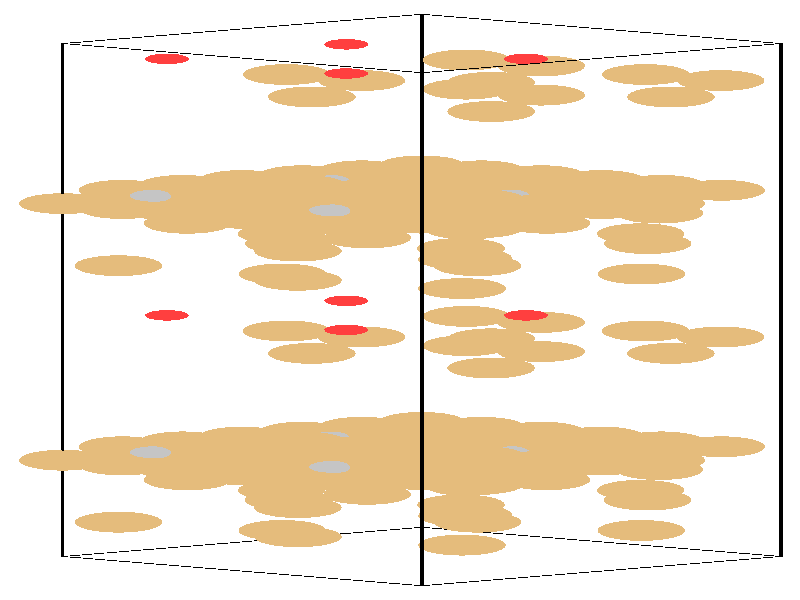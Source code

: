 #include "colors.inc"
#include "finish.inc"

global_settings {assumed_gamma 1 max_trace_level 6}
background {color White}
camera {orthographic
  right -24.13*x up 76.08*y
  direction 1.00*z
  location <0,0,50.00> look_at <0,0,0>}
light_source {<  2.00,   3.00,  40.00> color White
  area_light <0.70, 0, 0>, <0, 0.70, 0>, 3, 3
  adaptive 1 jitter}

#declare simple = finish {phong 0.7}
#declare pale = finish {ambient .5 diffuse .85 roughness .001 specular 0.200 }
#declare intermediate = finish {ambient 0.3 diffuse 0.6 specular 0.10 roughness 0.04 }
#declare vmd = finish {ambient .0 diffuse .65 phong 0.1 phong_size 40. specular 0.500 }
#declare jmol = finish {ambient .2 diffuse .6 specular 1 roughness .001 metallic}
#declare ase2 = finish {ambient 0.05 brilliance 3 diffuse 0.6 metallic specular 0.70 roughness 0.04 reflection 0.15}
#declare ase3 = finish {ambient .15 brilliance 2 diffuse .6 metallic specular 1. roughness .001 reflection .0}
#declare glass = finish {ambient .05 diffuse .3 specular 1. roughness .001}
#declare glass2 = finish {ambient .0 diffuse .3 specular 1. reflection .25 roughness .001}
#declare Rcell = 0.050;
#declare Rbond = 0.100;

#macro atom(LOC, R, COL, TRANS, FIN)
  sphere{LOC, R texture{pigment{color COL transmit TRANS} finish{FIN}}}
#end
#macro constrain(LOC, R, COL, TRANS FIN)
union{torus{R, Rcell rotate 45*z texture{pigment{color COL transmit TRANS} finish{FIN}}}
      torus{R, Rcell rotate -45*z texture{pigment{color COL transmit TRANS} finish{FIN}}}
      translate LOC}
#end

cylinder {<-10.17, -32.52, -33.83>, <  0.66, -36.23, -23.65>, Rcell pigment {Black}}
cylinder {<  0.66, -28.82, -44.00>, < 11.49, -32.52, -33.83>, Rcell pigment {Black}}
cylinder {<  0.66,  36.23, -20.33>, < 11.49,  32.52, -10.15>, Rcell pigment {Black}}
cylinder {<-10.17,  32.52, -10.15>, <  0.66,  28.82,   0.03>, Rcell pigment {Black}}
cylinder {<-10.17, -32.52, -33.83>, <  0.66, -28.82, -44.00>, Rcell pigment {Black}}
cylinder {<  0.66, -36.23, -23.65>, < 11.49, -32.52, -33.83>, Rcell pigment {Black}}
cylinder {<  0.66,  28.82,   0.03>, < 11.49,  32.52, -10.15>, Rcell pigment {Black}}
cylinder {<-10.17,  32.52, -10.15>, <  0.66,  36.23, -20.33>, Rcell pigment {Black}}
cylinder {<-10.17, -32.52, -33.83>, <-10.17,  32.52, -10.15>, Rcell pigment {Black}}
cylinder {<  0.66, -36.23, -23.65>, <  0.66,  28.82,   0.03>, Rcell pigment {Black}}
cylinder {< 11.49, -32.52, -33.83>, < 11.49,  32.52, -10.15>, Rcell pigment {Black}}
cylinder {<  0.66, -28.82, -44.00>, <  0.66,  36.23, -20.33>, Rcell pigment {Black}}
atom(<-10.17, -20.31, -29.38>, 1.32, rgb <0.78, 0.50, 0.20>, 0.0, ase3) // #0 
atom(< -8.37, -20.92, -27.68>, 1.32, rgb <0.78, 0.50, 0.20>, 0.0, ase3) // #1 
atom(< -6.56, -21.54, -25.99>, 1.32, rgb <0.78, 0.50, 0.20>, 0.0, ase3) // #2 
atom(< -8.37, -19.69, -31.08>, 1.32, rgb <0.78, 0.50, 0.20>, 0.0, ase3) // #3 
atom(< -6.56, -20.31, -29.38>, 1.32, rgb <0.78, 0.50, 0.20>, 0.0, ase3) // #4 
atom(< -4.76, -20.92, -27.68>, 1.32, rgb <0.78, 0.50, 0.20>, 0.0, ase3) // #5 
atom(< -6.56, -19.07, -32.77>, 1.32, rgb <0.78, 0.50, 0.20>, 0.0, ase3) // #6 
atom(< -4.76, -19.69, -31.08>, 1.32, rgb <0.78, 0.50, 0.20>, 0.0, ase3) // #7 
atom(< -2.95, -20.31, -29.38>, 1.32, rgb <0.78, 0.50, 0.20>, 0.0, ase3) // #8 
atom(< -8.37, -18.61, -28.76>, 1.32, rgb <0.78, 0.50, 0.20>, 0.0, ase3) // #9 
atom(< -6.56, -19.23, -27.07>, 1.32, rgb <0.78, 0.50, 0.20>, 0.0, ase3) // #10 
atom(< -4.76, -19.85, -25.37>, 1.32, rgb <0.78, 0.50, 0.20>, 0.0, ase3) // #11 
atom(< -6.56, -17.99, -30.46>, 1.32, rgb <0.78, 0.50, 0.20>, 0.0, ase3) // #12 
atom(< -4.76, -18.61, -28.76>, 1.32, rgb <0.78, 0.50, 0.20>, 0.0, ase3) // #13 
atom(< -2.95, -19.23, -27.07>, 1.32, rgb <0.78, 0.50, 0.20>, 0.0, ase3) // #14 
atom(< -4.76, -17.38, -32.15>, 1.32, rgb <0.78, 0.50, 0.20>, 0.0, ase3) // #15 
atom(< -2.95, -17.99, -30.46>, 1.32, rgb <0.78, 0.50, 0.20>, 0.0, ase3) // #16 
atom(< -1.14, -18.61, -28.76>, 1.32, rgb <0.78, 0.50, 0.20>, 0.0, ase3) // #17 
atom(<  4.26,  -2.84, -29.53>, 1.32, rgb <0.78, 0.50, 0.20>, 0.0, ase3) // #18 
atom(<  1.87,   1.45, -17.23>, 1.32, rgb <0.78, 0.50, 0.20>, 0.0, ase3) // #19 
atom(<  7.41,  -3.93, -25.01>, 1.32, rgb <0.78, 0.50, 0.20>, 0.0, ase3) // #20 
atom(< -0.99,  11.59, -23.88>, 1.32, rgb <0.78, 0.50, 0.20>, 0.0, ase3) // #21 
atom(< -3.57,   8.40, -14.68>, 1.32, rgb <0.78, 0.50, 0.20>, 0.0, ase3) // #22 
atom(< -3.36,   7.15, -18.05>, 1.32, rgb <0.78, 0.50, 0.20>, 0.0, ase3) // #23 
atom(< -8.49,   4.35, -19.99>, 1.32, rgb <0.78, 0.50, 0.20>, 0.0, ase3) // #24 
atom(<  7.82,  11.02, -20.27>, 1.32, rgb <0.78, 0.50, 0.20>, 0.0, ase3) // #25 
atom(< -2.66,  -6.77, -21.55>, 1.32, rgb <0.78, 0.50, 0.20>, 0.0, ase3) // #26 
atom(< -7.03,  -1.95, -23.52>, 0.66, rgb <1.00, 0.05, 0.05>, 0.0, ase3) // #27 
atom(< -1.98, -21.16, -21.30>, 0.76, rgb <0.56, 0.56, 0.56>, 0.0, ase3) // #28 
atom(<-10.17,  12.22, -17.54>, 1.32, rgb <0.78, 0.50, 0.20>, 0.0, ase3) // #29 
atom(< -8.37,  11.60, -15.85>, 1.32, rgb <0.78, 0.50, 0.20>, 0.0, ase3) // #30 
atom(< -6.56,  10.98, -14.15>, 1.32, rgb <0.78, 0.50, 0.20>, 0.0, ase3) // #31 
atom(< -8.37,  12.83, -19.24>, 1.32, rgb <0.78, 0.50, 0.20>, 0.0, ase3) // #32 
atom(< -6.56,  12.22, -17.54>, 1.32, rgb <0.78, 0.50, 0.20>, 0.0, ase3) // #33 
atom(< -4.76,  11.60, -15.85>, 1.32, rgb <0.78, 0.50, 0.20>, 0.0, ase3) // #34 
atom(< -6.56,  13.45, -20.93>, 1.32, rgb <0.78, 0.50, 0.20>, 0.0, ase3) // #35 
atom(< -4.76,  12.83, -19.24>, 1.32, rgb <0.78, 0.50, 0.20>, 0.0, ase3) // #36 
atom(< -2.95,  12.22, -17.54>, 1.32, rgb <0.78, 0.50, 0.20>, 0.0, ase3) // #37 
atom(< -8.37,  13.91, -16.92>, 1.32, rgb <0.78, 0.50, 0.20>, 0.0, ase3) // #38 
atom(< -6.56,  13.29, -15.23>, 1.32, rgb <0.78, 0.50, 0.20>, 0.0, ase3) // #39 
atom(< -4.76,  12.68, -13.53>, 1.32, rgb <0.78, 0.50, 0.20>, 0.0, ase3) // #40 
atom(< -6.56,  14.53, -18.62>, 1.32, rgb <0.78, 0.50, 0.20>, 0.0, ase3) // #41 
atom(< -4.76,  13.91, -16.92>, 1.32, rgb <0.78, 0.50, 0.20>, 0.0, ase3) // #42 
atom(< -2.95,  13.29, -15.23>, 1.32, rgb <0.78, 0.50, 0.20>, 0.0, ase3) // #43 
atom(< -4.76,  15.15, -20.32>, 1.32, rgb <0.78, 0.50, 0.20>, 0.0, ase3) // #44 
atom(< -2.95,  14.53, -18.62>, 1.32, rgb <0.78, 0.50, 0.20>, 0.0, ase3) // #45 
atom(< -1.14,  13.91, -16.92>, 1.32, rgb <0.78, 0.50, 0.20>, 0.0, ase3) // #46 
atom(<  4.26,  29.68, -17.70>, 1.32, rgb <0.78, 0.50, 0.20>, 0.0, ase3) // #47 
atom(<  1.87, -31.08, -29.07>, 1.32, rgb <0.78, 0.50, 0.20>, 0.0, ase3) // #48 
atom(<  7.41,  28.59, -13.18>, 1.32, rgb <0.78, 0.50, 0.20>, 0.0, ase3) // #49 
atom(< -0.99, -20.94, -35.71>, 1.32, rgb <0.78, 0.50, 0.20>, 0.0, ase3) // #50 
atom(< -3.57, -24.13, -26.51>, 1.32, rgb <0.78, 0.50, 0.20>, 0.0, ase3) // #51 
atom(< -3.36, -25.37, -29.89>, 1.32, rgb <0.78, 0.50, 0.20>, 0.0, ase3) // #52 
atom(< -8.49, -28.17, -31.83>, 1.32, rgb <0.78, 0.50, 0.20>, 0.0, ase3) // #53 
atom(<  7.82, -21.50, -32.10>, 1.32, rgb <0.78, 0.50, 0.20>, 0.0, ase3) // #54 
atom(< -2.66,  25.75,  -9.72>, 1.32, rgb <0.78, 0.50, 0.20>, 0.0, ase3) // #55 
atom(< -7.03,  30.57, -11.69>, 0.66, rgb <1.00, 0.05, 0.05>, 0.0, ase3) // #56 
atom(< -1.98,  11.36,  -9.46>, 0.76, rgb <0.56, 0.56, 0.56>, 0.0, ase3) // #57 
atom(< -4.76, -18.45, -34.47>, 1.32, rgb <0.78, 0.50, 0.20>, 0.0, ase3) // #58 
atom(< -2.95, -19.07, -32.77>, 1.32, rgb <0.78, 0.50, 0.20>, 0.0, ase3) // #59 
atom(< -1.15, -19.69, -31.08>, 1.32, rgb <0.78, 0.50, 0.20>, 0.0, ase3) // #60 
atom(< -2.95, -17.84, -36.16>, 1.32, rgb <0.78, 0.50, 0.20>, 0.0, ase3) // #61 
atom(< -1.15, -18.45, -34.47>, 1.32, rgb <0.78, 0.50, 0.20>, 0.0, ase3) // #62 
atom(<  0.66, -19.07, -32.77>, 1.32, rgb <0.78, 0.50, 0.20>, 0.0, ase3) // #63 
atom(< -1.15, -17.22, -37.86>, 1.32, rgb <0.78, 0.50, 0.20>, 0.0, ase3) // #64 
atom(<  0.66, -17.84, -36.16>, 1.32, rgb <0.78, 0.50, 0.20>, 0.0, ase3) // #65 
atom(<  2.46, -18.45, -34.47>, 1.32, rgb <0.78, 0.50, 0.20>, 0.0, ase3) // #66 
atom(< -2.95, -16.76, -33.85>, 1.32, rgb <0.78, 0.50, 0.20>, 0.0, ase3) // #67 
atom(< -1.15, -17.38, -32.15>, 1.32, rgb <0.78, 0.50, 0.20>, 0.0, ase3) // #68 
atom(<  0.66, -17.99, -30.46>, 1.32, rgb <0.78, 0.50, 0.20>, 0.0, ase3) // #69 
atom(< -1.15, -16.14, -35.55>, 1.32, rgb <0.78, 0.50, 0.20>, 0.0, ase3) // #70 
atom(<  0.66, -16.76, -33.85>, 1.32, rgb <0.78, 0.50, 0.20>, 0.0, ase3) // #71 
atom(<  2.46, -17.38, -32.15>, 1.32, rgb <0.78, 0.50, 0.20>, 0.0, ase3) // #72 
atom(<  0.66, -15.52, -37.24>, 1.32, rgb <0.78, 0.50, 0.20>, 0.0, ase3) // #73 
atom(<  2.46, -16.14, -35.55>, 1.32, rgb <0.78, 0.50, 0.20>, 0.0, ase3) // #74 
atom(<  4.27, -16.76, -33.85>, 1.32, rgb <0.78, 0.50, 0.20>, 0.0, ase3) // #75 
atom(< -1.16,  -4.69, -24.44>, 1.32, rgb <0.78, 0.50, 0.20>, 0.0, ase3) // #76 
atom(<  7.28,   3.30, -22.32>, 1.32, rgb <0.78, 0.50, 0.20>, 0.0, ase3) // #77 
atom(<  2.00,  -5.79, -19.92>, 1.32, rgb <0.78, 0.50, 0.20>, 0.0, ase3) // #78 
atom(< -6.41,   9.73, -18.79>, 1.32, rgb <0.78, 0.50, 0.20>, 0.0, ase3) // #79 
atom(<  1.84,  10.25, -19.77>, 1.32, rgb <0.78, 0.50, 0.20>, 0.0, ase3) // #80 
atom(<  2.06,   9.00, -23.14>, 1.32, rgb <0.78, 0.50, 0.20>, 0.0, ase3) // #81 
atom(< -3.08,   6.21, -25.08>, 1.32, rgb <0.78, 0.50, 0.20>, 0.0, ase3) // #82 
atom(<  2.41,   9.17, -15.18>, 1.32, rgb <0.78, 0.50, 0.20>, 0.0, ase3) // #83 
atom(<  2.75,  -4.92, -26.64>, 1.32, rgb <0.78, 0.50, 0.20>, 0.0, ase3) // #84 
atom(< -1.62,  -0.10, -28.61>, 0.66, rgb <1.00, 0.05, 0.05>, 0.0, ase3) // #85 
atom(<  3.44, -19.31, -26.39>, 0.76, rgb <0.56, 0.56, 0.56>, 0.0, ase3) // #86 
atom(< -4.76,  14.07, -22.63>, 1.32, rgb <0.78, 0.50, 0.20>, 0.0, ase3) // #87 
atom(< -2.95,  13.45, -20.93>, 1.32, rgb <0.78, 0.50, 0.20>, 0.0, ase3) // #88 
atom(< -1.15,  12.83, -19.24>, 1.32, rgb <0.78, 0.50, 0.20>, 0.0, ase3) // #89 
atom(< -2.95,  14.69, -24.33>, 1.32, rgb <0.78, 0.50, 0.20>, 0.0, ase3) // #90 
atom(< -1.15,  14.07, -22.63>, 1.32, rgb <0.78, 0.50, 0.20>, 0.0, ase3) // #91 
atom(<  0.66,  13.45, -20.93>, 1.32, rgb <0.78, 0.50, 0.20>, 0.0, ase3) // #92 
atom(< -1.15,  15.30, -26.02>, 1.32, rgb <0.78, 0.50, 0.20>, 0.0, ase3) // #93 
atom(<  0.66,  14.69, -24.33>, 1.32, rgb <0.78, 0.50, 0.20>, 0.0, ase3) // #94 
atom(<  2.46,  14.07, -22.63>, 1.32, rgb <0.78, 0.50, 0.20>, 0.0, ase3) // #95 
atom(< -2.95,  15.76, -22.01>, 1.32, rgb <0.78, 0.50, 0.20>, 0.0, ase3) // #96 
atom(< -1.15,  15.15, -20.32>, 1.32, rgb <0.78, 0.50, 0.20>, 0.0, ase3) // #97 
atom(<  0.66,  14.53, -18.62>, 1.32, rgb <0.78, 0.50, 0.20>, 0.0, ase3) // #98 
atom(< -1.15,  16.38, -23.71>, 1.32, rgb <0.78, 0.50, 0.20>, 0.0, ase3) // #99 
atom(<  0.66,  15.76, -22.01>, 1.32, rgb <0.78, 0.50, 0.20>, 0.0, ase3) // #100 
atom(<  2.46,  15.15, -20.32>, 1.32, rgb <0.78, 0.50, 0.20>, 0.0, ase3) // #101 
atom(<  0.66,  17.00, -25.41>, 1.32, rgb <0.78, 0.50, 0.20>, 0.0, ase3) // #102 
atom(<  2.46,  16.38, -23.71>, 1.32, rgb <0.78, 0.50, 0.20>, 0.0, ase3) // #103 
atom(<  4.27,  15.76, -22.01>, 1.32, rgb <0.78, 0.50, 0.20>, 0.0, ase3) // #104 
atom(< -1.16,  27.83, -12.61>, 1.32, rgb <0.78, 0.50, 0.20>, 0.0, ase3) // #105 
atom(<  7.28, -29.22, -34.16>, 1.32, rgb <0.78, 0.50, 0.20>, 0.0, ase3) // #106 
atom(<  2.00,  26.74,  -8.09>, 1.32, rgb <0.78, 0.50, 0.20>, 0.0, ase3) // #107 
atom(< -6.41, -22.79, -30.63>, 1.32, rgb <0.78, 0.50, 0.20>, 0.0, ase3) // #108 
atom(<  1.84, -22.28, -31.60>, 1.32, rgb <0.78, 0.50, 0.20>, 0.0, ase3) // #109 
atom(<  2.06, -23.52, -34.98>, 1.32, rgb <0.78, 0.50, 0.20>, 0.0, ase3) // #110 
atom(< -3.08, -26.32, -36.92>, 1.32, rgb <0.78, 0.50, 0.20>, 0.0, ase3) // #111 
atom(<  2.41, -23.35, -27.02>, 1.32, rgb <0.78, 0.50, 0.20>, 0.0, ase3) // #112 
atom(<  2.75,  27.60, -14.80>, 1.32, rgb <0.78, 0.50, 0.20>, 0.0, ase3) // #113 
atom(< -1.62,  32.42, -16.77>, 0.66, rgb <1.00, 0.05, 0.05>, 0.0, ase3) // #114 
atom(<  3.44,  13.22, -14.55>, 0.76, rgb <0.56, 0.56, 0.56>, 0.0, ase3) // #115 
atom(< -4.76, -22.16, -24.29>, 1.32, rgb <0.78, 0.50, 0.20>, 0.0, ase3) // #116 
atom(< -2.95, -22.78, -22.59>, 1.32, rgb <0.78, 0.50, 0.20>, 0.0, ase3) // #117 
atom(< -1.14, -23.39, -20.90>, 1.32, rgb <0.78, 0.50, 0.20>, 0.0, ase3) // #118 
atom(< -2.95, -21.54, -25.99>, 1.32, rgb <0.78, 0.50, 0.20>, 0.0, ase3) // #119 
atom(< -1.15, -22.16, -24.29>, 1.32, rgb <0.78, 0.50, 0.20>, 0.0, ase3) // #120 
atom(<  0.66, -22.78, -22.59>, 1.32, rgb <0.78, 0.50, 0.20>, 0.0, ase3) // #121 
atom(< -1.15, -20.92, -27.68>, 1.32, rgb <0.78, 0.50, 0.20>, 0.0, ase3) // #122 
atom(<  0.66, -21.54, -25.99>, 1.32, rgb <0.78, 0.50, 0.20>, 0.0, ase3) // #123 
atom(<  2.46, -22.16, -24.29>, 1.32, rgb <0.78, 0.50, 0.20>, 0.0, ase3) // #124 
atom(< -2.95, -20.46, -23.67>, 1.32, rgb <0.78, 0.50, 0.20>, 0.0, ase3) // #125 
atom(< -1.15, -21.08, -21.98>, 1.32, rgb <0.78, 0.50, 0.20>, 0.0, ase3) // #126 
atom(<  0.66, -21.70, -20.28>, 1.32, rgb <0.78, 0.50, 0.20>, 0.0, ase3) // #127 
atom(< -1.15, -19.85, -25.37>, 1.32, rgb <0.78, 0.50, 0.20>, 0.0, ase3) // #128 
atom(<  0.66, -20.46, -23.67>, 1.32, rgb <0.78, 0.50, 0.20>, 0.0, ase3) // #129 
atom(<  2.46, -21.08, -21.98>, 1.32, rgb <0.78, 0.50, 0.20>, 0.0, ase3) // #130 
atom(<  0.66, -19.23, -27.07>, 1.32, rgb <0.78, 0.50, 0.20>, 0.0, ase3) // #131 
atom(<  2.46, -19.85, -25.37>, 1.32, rgb <0.78, 0.50, 0.20>, 0.0, ase3) // #132 
atom(<  4.27, -20.46, -23.67>, 1.32, rgb <0.78, 0.50, 0.20>, 0.0, ase3) // #133 
atom(<  9.67,  -4.69, -24.44>, 1.32, rgb <0.78, 0.50, 0.20>, 0.0, ase3) // #134 
atom(< -3.55,   3.30, -22.32>, 1.32, rgb <0.78, 0.50, 0.20>, 0.0, ase3) // #135 
atom(<  2.00,  -2.08, -30.10>, 1.32, rgb <0.78, 0.50, 0.20>, 0.0, ase3) // #136 
atom(<  4.42,   9.73, -18.79>, 1.32, rgb <0.78, 0.50, 0.20>, 0.0, ase3) // #137 
atom(<  1.84,   6.54,  -9.59>, 1.32, rgb <0.78, 0.50, 0.20>, 0.0, ase3) // #138 
atom(<  2.06,   5.30, -12.96>, 1.32, rgb <0.78, 0.50, 0.20>, 0.0, ase3) // #139 
atom(< -3.08,   2.50, -14.90>, 1.32, rgb <0.78, 0.50, 0.20>, 0.0, ase3) // #140 
atom(<  2.41,  12.87, -25.36>, 1.32, rgb <0.78, 0.50, 0.20>, 0.0, ase3) // #141 
atom(<  2.75,  -8.62, -16.46>, 1.32, rgb <0.78, 0.50, 0.20>, 0.0, ase3) // #142 
atom(< -1.62,  -3.80, -18.43>, 0.66, rgb <1.00, 0.05, 0.05>, 0.0, ase3) // #143 
atom(< -7.39, -19.31, -26.39>, 0.76, rgb <0.56, 0.56, 0.56>, 0.0, ase3) // #144 
atom(< -4.76,  10.36, -12.45>, 1.32, rgb <0.78, 0.50, 0.20>, 0.0, ase3) // #145 
atom(< -2.95,   9.75, -10.76>, 1.32, rgb <0.78, 0.50, 0.20>, 0.0, ase3) // #146 
atom(< -1.14,   9.13,  -9.06>, 1.32, rgb <0.78, 0.50, 0.20>, 0.0, ase3) // #147 
atom(< -2.95,  10.98, -14.15>, 1.32, rgb <0.78, 0.50, 0.20>, 0.0, ase3) // #148 
atom(< -1.15,  10.36, -12.45>, 1.32, rgb <0.78, 0.50, 0.20>, 0.0, ase3) // #149 
atom(<  0.66,   9.75, -10.76>, 1.32, rgb <0.78, 0.50, 0.20>, 0.0, ase3) // #150 
atom(< -1.15,  11.60, -15.85>, 1.32, rgb <0.78, 0.50, 0.20>, 0.0, ase3) // #151 
atom(<  0.66,  10.98, -14.15>, 1.32, rgb <0.78, 0.50, 0.20>, 0.0, ase3) // #152 
atom(<  2.46,  10.36, -12.45>, 1.32, rgb <0.78, 0.50, 0.20>, 0.0, ase3) // #153 
atom(< -2.95,  12.06, -11.84>, 1.32, rgb <0.78, 0.50, 0.20>, 0.0, ase3) // #154 
atom(< -1.15,  11.44, -10.14>, 1.32, rgb <0.78, 0.50, 0.20>, 0.0, ase3) // #155 
atom(<  0.66,  10.83,  -8.44>, 1.32, rgb <0.78, 0.50, 0.20>, 0.0, ase3) // #156 
atom(< -1.15,  12.68, -13.53>, 1.32, rgb <0.78, 0.50, 0.20>, 0.0, ase3) // #157 
atom(<  0.66,  12.06, -11.84>, 1.32, rgb <0.78, 0.50, 0.20>, 0.0, ase3) // #158 
atom(<  2.46,  11.44, -10.14>, 1.32, rgb <0.78, 0.50, 0.20>, 0.0, ase3) // #159 
atom(<  0.66,  13.29, -15.23>, 1.32, rgb <0.78, 0.50, 0.20>, 0.0, ase3) // #160 
atom(<  2.46,  12.68, -13.53>, 1.32, rgb <0.78, 0.50, 0.20>, 0.0, ase3) // #161 
atom(<  4.27,  12.06, -11.84>, 1.32, rgb <0.78, 0.50, 0.20>, 0.0, ase3) // #162 
atom(<  9.67,  27.83, -12.61>, 1.32, rgb <0.78, 0.50, 0.20>, 0.0, ase3) // #163 
atom(< -3.55, -29.22, -34.16>, 1.32, rgb <0.78, 0.50, 0.20>, 0.0, ase3) // #164 
atom(<  2.00,  30.44, -18.26>, 1.32, rgb <0.78, 0.50, 0.20>, 0.0, ase3) // #165 
atom(<  4.42, -22.79, -30.63>, 1.32, rgb <0.78, 0.50, 0.20>, 0.0, ase3) // #166 
atom(<  1.84, -25.98, -21.43>, 1.32, rgb <0.78, 0.50, 0.20>, 0.0, ase3) // #167 
atom(<  2.06, -27.22, -24.80>, 1.32, rgb <0.78, 0.50, 0.20>, 0.0, ase3) // #168 
atom(< -3.08, -30.02, -26.74>, 1.32, rgb <0.78, 0.50, 0.20>, 0.0, ase3) // #169 
atom(<  2.41, -19.65, -37.19>, 1.32, rgb <0.78, 0.50, 0.20>, 0.0, ase3) // #170 
atom(<  2.75,  23.90,  -4.63>, 1.32, rgb <0.78, 0.50, 0.20>, 0.0, ase3) // #171 
atom(< -1.62,  28.72,  -6.60>, 0.66, rgb <1.00, 0.05, 0.05>, 0.0, ase3) // #172 
atom(< -7.39,  13.22, -14.55>, 0.76, rgb <0.56, 0.56, 0.56>, 0.0, ase3) // #173 
atom(<  0.66, -20.31, -29.38>, 1.32, rgb <0.78, 0.50, 0.20>, 0.0, ase3) // #174 
atom(<  2.46, -20.92, -27.68>, 1.32, rgb <0.78, 0.50, 0.20>, 0.0, ase3) // #175 
atom(<  4.27, -21.54, -25.99>, 1.32, rgb <0.78, 0.50, 0.20>, 0.0, ase3) // #176 
atom(<  2.46, -19.69, -31.08>, 1.32, rgb <0.78, 0.50, 0.20>, 0.0, ase3) // #177 
atom(<  4.27, -20.31, -29.38>, 1.32, rgb <0.78, 0.50, 0.20>, 0.0, ase3) // #178 
atom(<  6.07, -20.92, -27.68>, 1.32, rgb <0.78, 0.50, 0.20>, 0.0, ase3) // #179 
atom(<  4.27, -19.07, -32.77>, 1.32, rgb <0.78, 0.50, 0.20>, 0.0, ase3) // #180 
atom(<  6.07, -19.69, -31.08>, 1.32, rgb <0.78, 0.50, 0.20>, 0.0, ase3) // #181 
atom(<  7.88, -20.31, -29.38>, 1.32, rgb <0.78, 0.50, 0.20>, 0.0, ase3) // #182 
atom(<  2.46, -18.61, -28.76>, 1.32, rgb <0.78, 0.50, 0.20>, 0.0, ase3) // #183 
atom(<  4.27, -19.23, -27.07>, 1.32, rgb <0.78, 0.50, 0.20>, 0.0, ase3) // #184 
atom(<  6.07, -19.85, -25.37>, 1.32, rgb <0.78, 0.50, 0.20>, 0.0, ase3) // #185 
atom(<  4.27, -17.99, -30.46>, 1.32, rgb <0.78, 0.50, 0.20>, 0.0, ase3) // #186 
atom(<  6.07, -18.61, -28.76>, 1.32, rgb <0.78, 0.50, 0.20>, 0.0, ase3) // #187 
atom(<  7.88, -19.23, -27.07>, 1.32, rgb <0.78, 0.50, 0.20>, 0.0, ase3) // #188 
atom(<  6.07, -17.38, -32.15>, 1.32, rgb <0.78, 0.50, 0.20>, 0.0, ase3) // #189 
atom(<  7.88, -17.99, -30.46>, 1.32, rgb <0.78, 0.50, 0.20>, 0.0, ase3) // #190 
atom(<  9.69, -18.61, -28.76>, 1.32, rgb <0.78, 0.50, 0.20>, 0.0, ase3) // #191 
atom(<  4.26,  -6.55, -19.36>, 1.32, rgb <0.78, 0.50, 0.20>, 0.0, ase3) // #192 
atom(<  1.87,   5.15, -27.41>, 1.32, rgb <0.78, 0.50, 0.20>, 0.0, ase3) // #193 
atom(< -3.42,  -3.93, -25.01>, 1.32, rgb <0.78, 0.50, 0.20>, 0.0, ase3) // #194 
atom(< -0.99,   7.88, -13.70>, 1.32, rgb <0.78, 0.50, 0.20>, 0.0, ase3) // #195 
atom(<  7.26,   8.40, -14.68>, 1.32, rgb <0.78, 0.50, 0.20>, 0.0, ase3) // #196 
atom(<  7.47,   7.15, -18.05>, 1.32, rgb <0.78, 0.50, 0.20>, 0.0, ase3) // #197 
atom(<  2.34,   4.35, -19.99>, 1.32, rgb <0.78, 0.50, 0.20>, 0.0, ase3) // #198 
atom(< -3.01,  11.02, -20.27>, 1.32, rgb <0.78, 0.50, 0.20>, 0.0, ase3) // #199 
atom(<  8.17,  -6.77, -21.55>, 1.32, rgb <0.78, 0.50, 0.20>, 0.0, ase3) // #200 
atom(<  3.80,  -1.95, -23.52>, 0.66, rgb <1.00, 0.05, 0.05>, 0.0, ase3) // #201 
atom(< -1.98, -17.45, -31.48>, 0.76, rgb <0.56, 0.56, 0.56>, 0.0, ase3) // #202 
atom(<  0.66,  12.22, -17.54>, 1.32, rgb <0.78, 0.50, 0.20>, 0.0, ase3) // #203 
atom(<  2.46,  11.60, -15.85>, 1.32, rgb <0.78, 0.50, 0.20>, 0.0, ase3) // #204 
atom(<  4.27,  10.98, -14.15>, 1.32, rgb <0.78, 0.50, 0.20>, 0.0, ase3) // #205 
atom(<  2.46,  12.83, -19.24>, 1.32, rgb <0.78, 0.50, 0.20>, 0.0, ase3) // #206 
atom(<  4.27,  12.22, -17.54>, 1.32, rgb <0.78, 0.50, 0.20>, 0.0, ase3) // #207 
atom(<  6.07,  11.60, -15.85>, 1.32, rgb <0.78, 0.50, 0.20>, 0.0, ase3) // #208 
atom(<  4.27,  13.45, -20.93>, 1.32, rgb <0.78, 0.50, 0.20>, 0.0, ase3) // #209 
atom(<  6.07,  12.83, -19.24>, 1.32, rgb <0.78, 0.50, 0.20>, 0.0, ase3) // #210 
atom(<  7.88,  12.22, -17.54>, 1.32, rgb <0.78, 0.50, 0.20>, 0.0, ase3) // #211 
atom(<  2.46,  13.91, -16.92>, 1.32, rgb <0.78, 0.50, 0.20>, 0.0, ase3) // #212 
atom(<  4.27,  13.29, -15.23>, 1.32, rgb <0.78, 0.50, 0.20>, 0.0, ase3) // #213 
atom(<  6.07,  12.68, -13.53>, 1.32, rgb <0.78, 0.50, 0.20>, 0.0, ase3) // #214 
atom(<  4.27,  14.53, -18.62>, 1.32, rgb <0.78, 0.50, 0.20>, 0.0, ase3) // #215 
atom(<  6.07,  13.91, -16.92>, 1.32, rgb <0.78, 0.50, 0.20>, 0.0, ase3) // #216 
atom(<  7.88,  13.29, -15.23>, 1.32, rgb <0.78, 0.50, 0.20>, 0.0, ase3) // #217 
atom(<  6.07,  15.15, -20.32>, 1.32, rgb <0.78, 0.50, 0.20>, 0.0, ase3) // #218 
atom(<  7.88,  14.53, -18.62>, 1.32, rgb <0.78, 0.50, 0.20>, 0.0, ase3) // #219 
atom(<  9.69,  13.91, -16.92>, 1.32, rgb <0.78, 0.50, 0.20>, 0.0, ase3) // #220 
atom(<  4.26,  25.98,  -7.52>, 1.32, rgb <0.78, 0.50, 0.20>, 0.0, ase3) // #221 
atom(<  1.87, -27.37, -39.25>, 1.32, rgb <0.78, 0.50, 0.20>, 0.0, ase3) // #222 
atom(< -3.42,  28.59, -13.18>, 1.32, rgb <0.78, 0.50, 0.20>, 0.0, ase3) // #223 
atom(< -0.99, -24.64, -25.54>, 1.32, rgb <0.78, 0.50, 0.20>, 0.0, ase3) // #224 
atom(<  7.26, -24.13, -26.51>, 1.32, rgb <0.78, 0.50, 0.20>, 0.0, ase3) // #225 
atom(<  7.47, -25.37, -29.89>, 1.32, rgb <0.78, 0.50, 0.20>, 0.0, ase3) // #226 
atom(<  2.34, -28.17, -31.83>, 1.32, rgb <0.78, 0.50, 0.20>, 0.0, ase3) // #227 
atom(< -3.01, -21.50, -32.10>, 1.32, rgb <0.78, 0.50, 0.20>, 0.0, ase3) // #228 
atom(<  8.17,  25.75,  -9.72>, 1.32, rgb <0.78, 0.50, 0.20>, 0.0, ase3) // #229 
atom(<  3.80,  30.57, -11.69>, 0.66, rgb <1.00, 0.05, 0.05>, 0.0, ase3) // #230 
atom(< -1.98,  15.07, -19.64>, 0.76, rgb <0.56, 0.56, 0.56>, 0.0, ase3) // #231 
